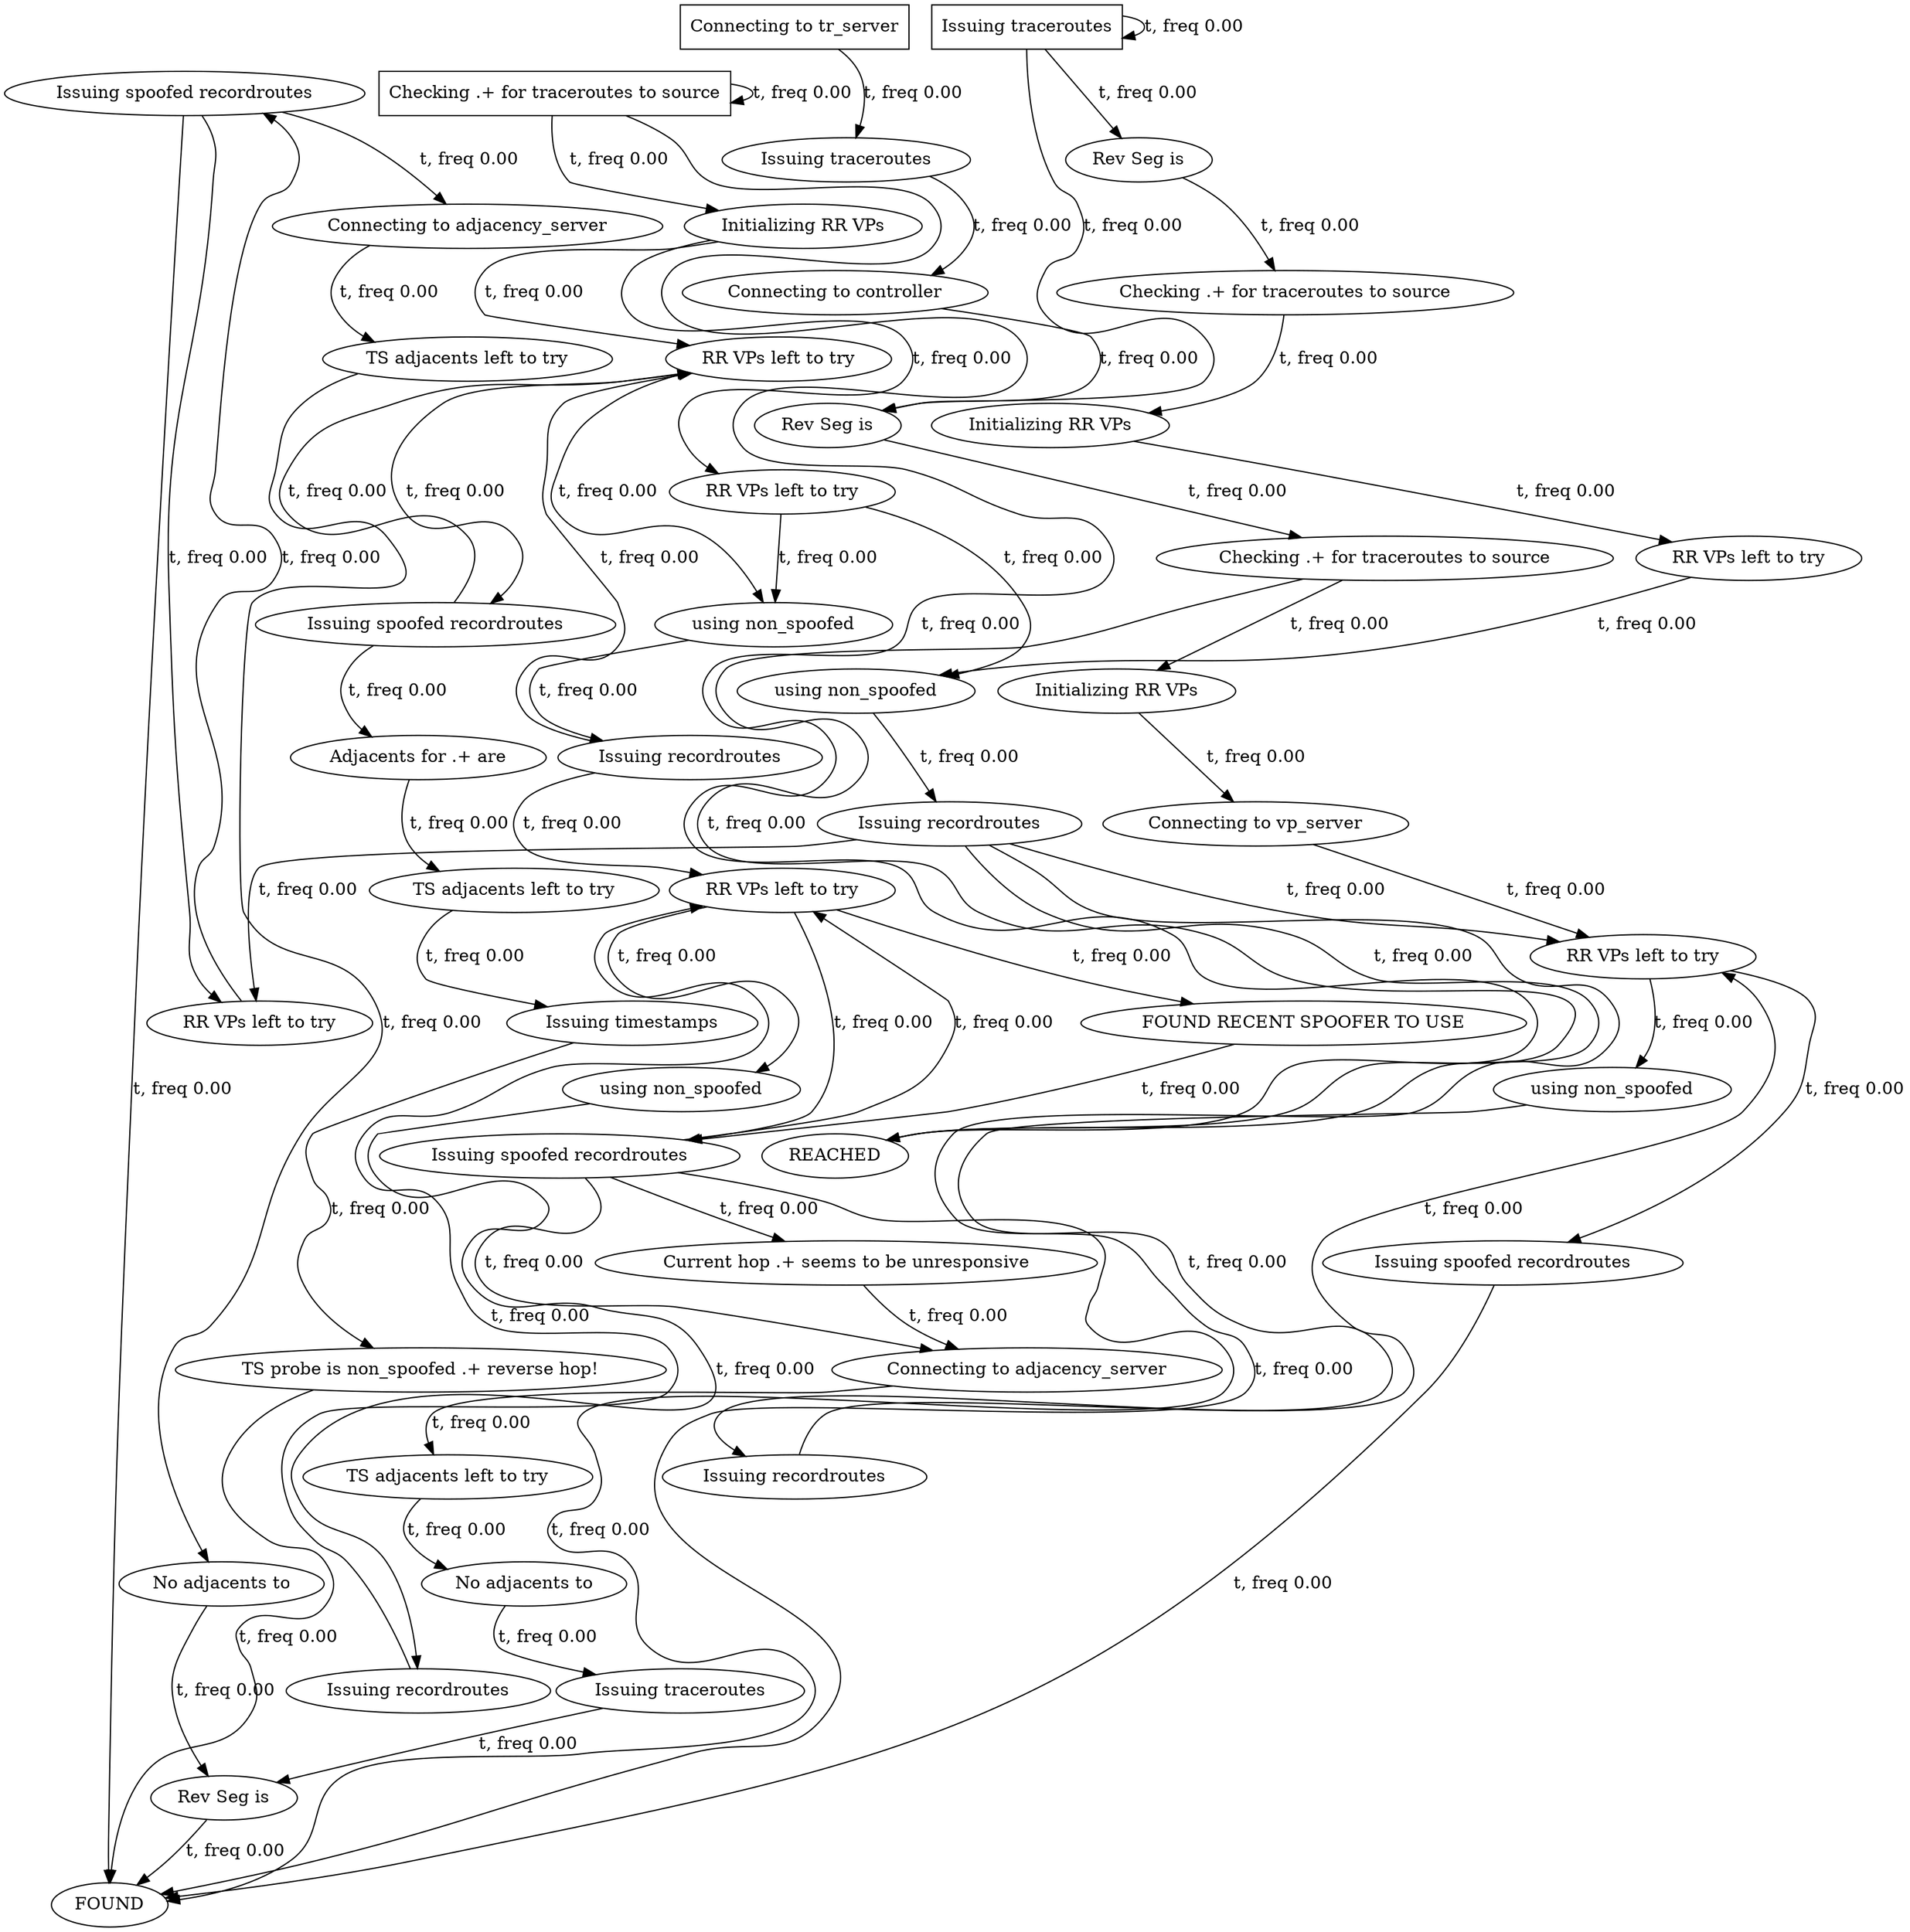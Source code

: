 digraph {
  5659986 [label="RR VPs left to try"];
5659986->15724774 [label="t, freq 0.00", weight=0.0];
5659986->22715893 [label="t, freq 0.00", weight=0.0];
  5910360 [label="RR VPs left to try"];
5910360->27512056 [label="t, freq 0.00", weight=0.0];
  25667313 [label="Issuing spoofed recordroutes"];
25667313->16463692 [label="t, freq 0.00", weight=0.0];
25667313->12468716 [label="t, freq 0.00", weight=0.0];
25667313->1744155 [label="t, freq 0.00", weight=0.0];
25667313->10822310 [label="t, freq 0.00", weight=0.0];
  9882562 [label="Connecting to adjacency_server"];
9882562->17938877 [label="t, freq 0.00", weight=0.0];
  15724774 [label="Issuing spoofed recordroutes"];
15724774->5659986 [label="t, freq 0.00", weight=0.0];
15724774->21010507 [label="t, freq 0.00", weight=0.0];
  9624795 [label="Issuing recordroutes"];
9624795->19203184 [label="t, freq 0.00", weight=0.0];
9624795->12468716 [label="t, freq 0.00", weight=0.0];
9624795->5910360 [label="t, freq 0.00", weight=0.0];
9624795->24778599 [label="t, freq 0.00", weight=0.0];
  16463692 [label="RR VPs left to try"];
16463692->25667313 [label="t, freq 0.00", weight=0.0];
16463692->23222295 [label="t, freq 0.00", weight=0.0];
16463692->31571602 [label="t, freq 0.00", weight=0.0];
  6206601 [label="Rev Seg is"];
6206601->31674194 [label="t, freq 0.00", weight=0.0];
  19094050 [label="No adjacents to"];
19094050->9850678 [label="t, freq 0.00", weight=0.0];
  14298351 [label="Connecting to tr_server",shape=box];
14298351->30606090 [label="t, freq 0.00", weight=0.0];
  27512056 [label="Issuing spoofed recordroutes"];
27512056->5910360 [label="t, freq 0.00", weight=0.0];
27512056->9882562 [label="t, freq 0.00", weight=0.0];
27512056->12468716 [label="t, freq 0.00", weight=0.0];
  10822310 [label="Connecting to adjacency_server"];
10822310->16682308 [label="t, freq 0.00", weight=0.0];
  17831011 [label="Issuing spoofed recordroutes"];
17831011->12468716 [label="t, freq 0.00", weight=0.0];
  12468716 [label="FOUND"];
  27204324 [label="Issuing recordroutes"];
27204324->16463692 [label="t, freq 0.00", weight=0.0];
27204324->5659986 [label="t, freq 0.00", weight=0.0];
  671035 [label="Connecting to controller"];
671035->6206601 [label="t, freq 0.00", weight=0.0];
  1744155 [label="Current hop .+ seems to be unresponsive"];
1744155->10822310 [label="t, freq 0.00", weight=0.0];
  26071982 [label="RR VPs left to try"];
26071982->2035654 [label="t, freq 0.00", weight=0.0];
26071982->22715893 [label="t, freq 0.00", weight=0.0];
  17517310 [label="Issuing recordroutes"];
17517310->16463692 [label="t, freq 0.00", weight=0.0];
  23103355 [label="Issuing traceroutes",shape=box];
23103355->6206601 [label="t, freq 0.00", weight=0.0];
23103355->9542533 [label="t, freq 0.00", weight=0.0];
23103355->23103355 [label="t, freq 0.00", weight=0.0];
  25567987 [label="Connecting to vp_server"];
25567987->19203184 [label="t, freq 0.00", weight=0.0];
  23222295 [label="FOUND RECENT SPOOFER TO USE"];
23222295->25667313 [label="t, freq 0.00", weight=0.0];
  17938877 [label="TS adjacents left to try"];
17938877->7896086 [label="t, freq 0.00", weight=0.0];
  27182317 [label="TS probe is non_spoofed .+ reverse hop!"];
27182317->12468716 [label="t, freq 0.00", weight=0.0];
  5018063 [label="Checking .+ for traceroutes to source"];
5018063->8147091 [label="t, freq 0.00", weight=0.0];
  28376287 [label="Issuing recordroutes"];
28376287->19203184 [label="t, freq 0.00", weight=0.0];
  19203184 [label="RR VPs left to try"];
19203184->17831011 [label="t, freq 0.00", weight=0.0];
19203184->25607304 [label="t, freq 0.00", weight=0.0];
  28991606 [label="TS adjacents left to try"];
28991606->25559096 [label="t, freq 0.00", weight=0.0];
  8147091 [label="Initializing RR VPs"];
8147091->5606431 [label="t, freq 0.00", weight=0.0];
  21010507 [label="Adjacents for .+ are"];
21010507->28991606 [label="t, freq 0.00", weight=0.0];
  16682308 [label="TS adjacents left to try"];
16682308->19094050 [label="t, freq 0.00", weight=0.0];
  9542533 [label="Rev Seg is"];
9542533->5018063 [label="t, freq 0.00", weight=0.0];
  9850678 [label="Issuing traceroutes"];
9850678->3019875 [label="t, freq 0.00", weight=0.0];
  5606431 [label="RR VPs left to try"];
5606431->2035654 [label="t, freq 0.00", weight=0.0];
  3019875 [label="Rev Seg is"];
3019875->12468716 [label="t, freq 0.00", weight=0.0];
  2035654 [label="using non_spoofed"];
2035654->9624795 [label="t, freq 0.00", weight=0.0];
  31674194 [label="Checking .+ for traceroutes to source"];
31674194->24778599 [label="t, freq 0.00", weight=0.0];
31674194->27682895 [label="t, freq 0.00", weight=0.0];
  18503788 [label="Initializing RR VPs"];
18503788->26071982 [label="t, freq 0.00", weight=0.0];
18503788->5659986 [label="t, freq 0.00", weight=0.0];
  7896086 [label="No adjacents to"];
7896086->3019875 [label="t, freq 0.00", weight=0.0];
  22715893 [label="using non_spoofed"];
22715893->27204324 [label="t, freq 0.00", weight=0.0];
  24778599 [label="REACHED"];
  31571602 [label="using non_spoofed"];
31571602->17517310 [label="t, freq 0.00", weight=0.0];
  29103856 [label="Checking .+ for traceroutes to source",shape=box];
29103856->18503788 [label="t, freq 0.00", weight=0.0];
29103856->24778599 [label="t, freq 0.00", weight=0.0];
29103856->29103856 [label="t, freq 0.00", weight=0.0];
  27682895 [label="Initializing RR VPs"];
27682895->25567987 [label="t, freq 0.00", weight=0.0];
  25559096 [label="Issuing timestamps"];
25559096->27182317 [label="t, freq 0.00", weight=0.0];
  30606090 [label="Issuing traceroutes"];
30606090->671035 [label="t, freq 0.00", weight=0.0];
  25607304 [label="using non_spoofed"];
25607304->28376287 [label="t, freq 0.00", weight=0.0];
} // digraph
